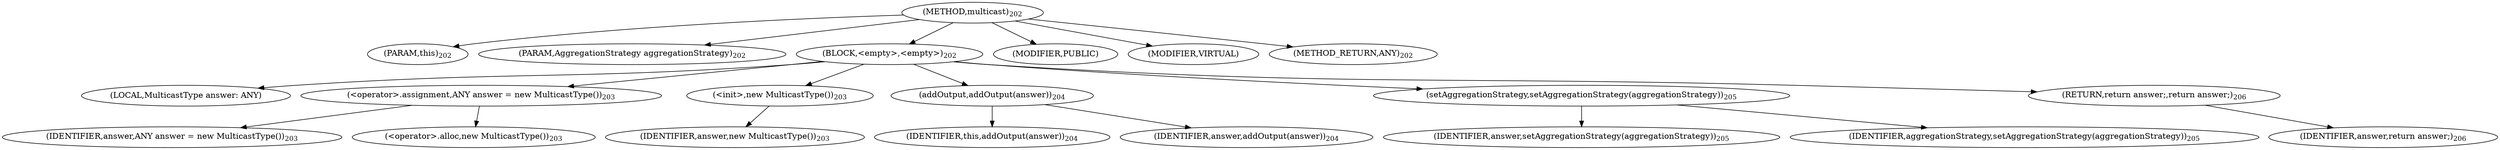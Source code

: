 digraph "multicast" {  
"844" [label = <(METHOD,multicast)<SUB>202</SUB>> ]
"39" [label = <(PARAM,this)<SUB>202</SUB>> ]
"845" [label = <(PARAM,AggregationStrategy aggregationStrategy)<SUB>202</SUB>> ]
"846" [label = <(BLOCK,&lt;empty&gt;,&lt;empty&gt;)<SUB>202</SUB>> ]
"37" [label = <(LOCAL,MulticastType answer: ANY)> ]
"847" [label = <(&lt;operator&gt;.assignment,ANY answer = new MulticastType())<SUB>203</SUB>> ]
"848" [label = <(IDENTIFIER,answer,ANY answer = new MulticastType())<SUB>203</SUB>> ]
"849" [label = <(&lt;operator&gt;.alloc,new MulticastType())<SUB>203</SUB>> ]
"850" [label = <(&lt;init&gt;,new MulticastType())<SUB>203</SUB>> ]
"36" [label = <(IDENTIFIER,answer,new MulticastType())<SUB>203</SUB>> ]
"851" [label = <(addOutput,addOutput(answer))<SUB>204</SUB>> ]
"38" [label = <(IDENTIFIER,this,addOutput(answer))<SUB>204</SUB>> ]
"852" [label = <(IDENTIFIER,answer,addOutput(answer))<SUB>204</SUB>> ]
"853" [label = <(setAggregationStrategy,setAggregationStrategy(aggregationStrategy))<SUB>205</SUB>> ]
"854" [label = <(IDENTIFIER,answer,setAggregationStrategy(aggregationStrategy))<SUB>205</SUB>> ]
"855" [label = <(IDENTIFIER,aggregationStrategy,setAggregationStrategy(aggregationStrategy))<SUB>205</SUB>> ]
"856" [label = <(RETURN,return answer;,return answer;)<SUB>206</SUB>> ]
"857" [label = <(IDENTIFIER,answer,return answer;)<SUB>206</SUB>> ]
"858" [label = <(MODIFIER,PUBLIC)> ]
"859" [label = <(MODIFIER,VIRTUAL)> ]
"860" [label = <(METHOD_RETURN,ANY)<SUB>202</SUB>> ]
  "844" -> "39" 
  "844" -> "845" 
  "844" -> "846" 
  "844" -> "858" 
  "844" -> "859" 
  "844" -> "860" 
  "846" -> "37" 
  "846" -> "847" 
  "846" -> "850" 
  "846" -> "851" 
  "846" -> "853" 
  "846" -> "856" 
  "847" -> "848" 
  "847" -> "849" 
  "850" -> "36" 
  "851" -> "38" 
  "851" -> "852" 
  "853" -> "854" 
  "853" -> "855" 
  "856" -> "857" 
}
